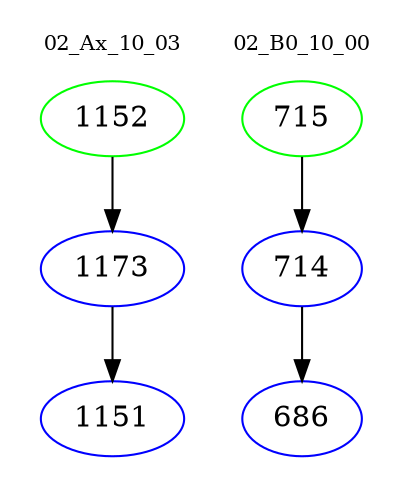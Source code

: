 digraph{
subgraph cluster_0 {
color = white
label = "02_Ax_10_03";
fontsize=10;
T0_1152 [label="1152", color="green"]
T0_1152 -> T0_1173 [color="black"]
T0_1173 [label="1173", color="blue"]
T0_1173 -> T0_1151 [color="black"]
T0_1151 [label="1151", color="blue"]
}
subgraph cluster_1 {
color = white
label = "02_B0_10_00";
fontsize=10;
T1_715 [label="715", color="green"]
T1_715 -> T1_714 [color="black"]
T1_714 [label="714", color="blue"]
T1_714 -> T1_686 [color="black"]
T1_686 [label="686", color="blue"]
}
}
